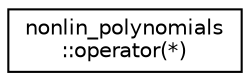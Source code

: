 digraph "Graphical Class Hierarchy"
{
  edge [fontname="Helvetica",fontsize="10",labelfontname="Helvetica",labelfontsize="10"];
  node [fontname="Helvetica",fontsize="10",shape=record];
  rankdir="LR";
  Node0 [label="nonlin_polynomials\l::operator(*)",height=0.2,width=0.4,color="black", fillcolor="white", style="filled",URL="$interfacenonlin__polynomials_1_1operator_07_5_08.html",tooltip="Defines polynomial multiplication. "];
}
